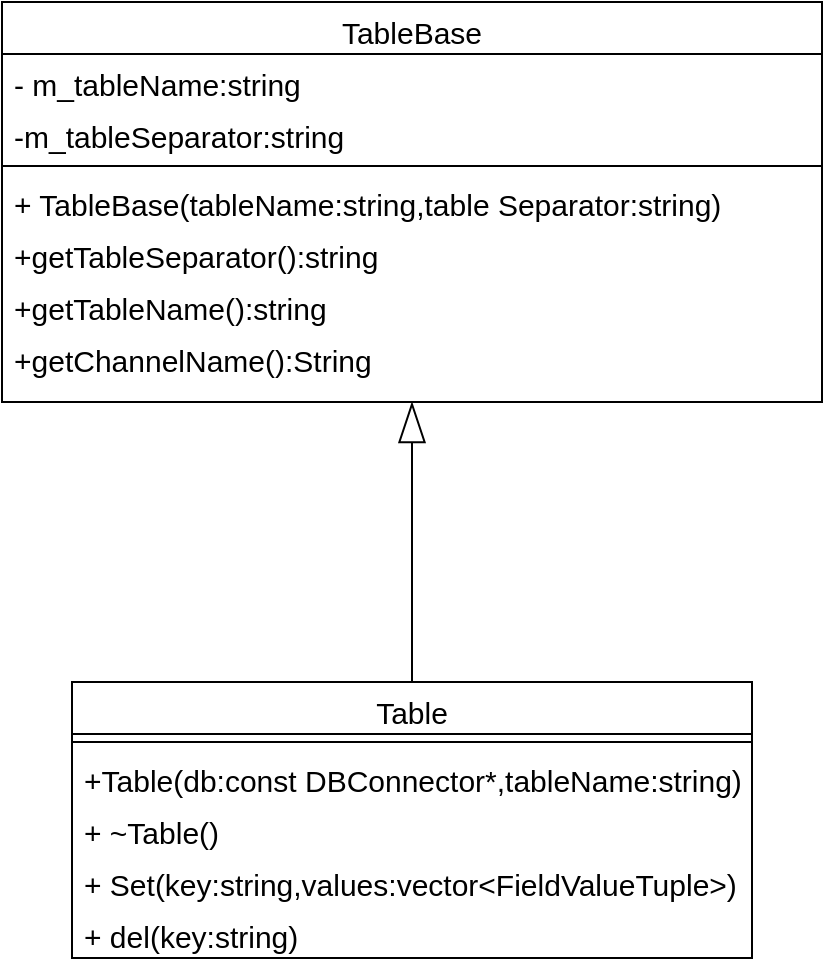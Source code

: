 <mxfile version="21.6.6" type="github">
  <diagram id="C5RBs43oDa-KdzZeNtuy" name="Page-1">
    <mxGraphModel dx="869" dy="848" grid="1" gridSize="10" guides="1" tooltips="1" connect="1" arrows="1" fold="1" page="1" pageScale="1" pageWidth="827" pageHeight="1169" math="0" shadow="0">
      <root>
        <mxCell id="WIyWlLk6GJQsqaUBKTNV-0" />
        <mxCell id="WIyWlLk6GJQsqaUBKTNV-1" parent="WIyWlLk6GJQsqaUBKTNV-0" />
        <mxCell id="RsIIp7DNy85xj8DGO67I-0" value="TableBase" style="swimlane;fontStyle=0;align=center;verticalAlign=top;childLayout=stackLayout;horizontal=1;startSize=26;horizontalStack=0;resizeParent=1;resizeLast=0;collapsible=1;marginBottom=0;rounded=0;shadow=0;strokeWidth=1;fontSize=15;" vertex="1" parent="WIyWlLk6GJQsqaUBKTNV-1">
          <mxGeometry x="220" y="120" width="410" height="200" as="geometry">
            <mxRectangle x="230" y="140" width="160" height="26" as="alternateBounds" />
          </mxGeometry>
        </mxCell>
        <mxCell id="RsIIp7DNy85xj8DGO67I-1" value="- m_tableName:string" style="text;align=left;verticalAlign=top;spacingLeft=4;spacingRight=4;overflow=hidden;rotatable=0;points=[[0,0.5],[1,0.5]];portConstraint=eastwest;fontSize=15;" vertex="1" parent="RsIIp7DNy85xj8DGO67I-0">
          <mxGeometry y="26" width="410" height="26" as="geometry" />
        </mxCell>
        <mxCell id="RsIIp7DNy85xj8DGO67I-2" value="-m_tableSeparator:string" style="text;align=left;verticalAlign=top;spacingLeft=4;spacingRight=4;overflow=hidden;rotatable=0;points=[[0,0.5],[1,0.5]];portConstraint=eastwest;rounded=0;shadow=0;html=0;fontSize=15;" vertex="1" parent="RsIIp7DNy85xj8DGO67I-0">
          <mxGeometry y="52" width="410" height="26" as="geometry" />
        </mxCell>
        <mxCell id="RsIIp7DNy85xj8DGO67I-6" value="" style="line;html=1;strokeWidth=1;align=left;verticalAlign=middle;spacingTop=-1;spacingLeft=3;spacingRight=3;rotatable=0;labelPosition=right;points=[];portConstraint=eastwest;fontSize=15;" vertex="1" parent="RsIIp7DNy85xj8DGO67I-0">
          <mxGeometry y="78" width="410" height="8" as="geometry" />
        </mxCell>
        <mxCell id="RsIIp7DNy85xj8DGO67I-7" value="+ TableBase(tableName:string,table Separator:string)" style="text;align=left;verticalAlign=top;spacingLeft=4;spacingRight=4;overflow=hidden;rotatable=0;points=[[0,0.5],[1,0.5]];portConstraint=eastwest;rounded=0;shadow=0;html=0;fontSize=15;" vertex="1" parent="RsIIp7DNy85xj8DGO67I-0">
          <mxGeometry y="86" width="410" height="26" as="geometry" />
        </mxCell>
        <mxCell id="RsIIp7DNy85xj8DGO67I-8" value="+getTableSeparator():string" style="text;align=left;verticalAlign=top;spacingLeft=4;spacingRight=4;overflow=hidden;rotatable=0;points=[[0,0.5],[1,0.5]];portConstraint=eastwest;rounded=0;shadow=0;html=0;fontSize=15;" vertex="1" parent="RsIIp7DNy85xj8DGO67I-0">
          <mxGeometry y="112" width="410" height="26" as="geometry" />
        </mxCell>
        <mxCell id="RsIIp7DNy85xj8DGO67I-9" value="+getTableName():string" style="text;align=left;verticalAlign=top;spacingLeft=4;spacingRight=4;overflow=hidden;rotatable=0;points=[[0,0.5],[1,0.5]];portConstraint=eastwest;rounded=0;shadow=0;html=0;fontSize=15;" vertex="1" parent="RsIIp7DNy85xj8DGO67I-0">
          <mxGeometry y="138" width="410" height="26" as="geometry" />
        </mxCell>
        <mxCell id="RsIIp7DNy85xj8DGO67I-10" value="+getChannelName():String" style="text;align=left;verticalAlign=top;spacingLeft=4;spacingRight=4;overflow=hidden;rotatable=0;points=[[0,0.5],[1,0.5]];portConstraint=eastwest;rounded=0;shadow=0;html=0;fontSize=15;" vertex="1" parent="RsIIp7DNy85xj8DGO67I-0">
          <mxGeometry y="164" width="410" height="26" as="geometry" />
        </mxCell>
        <mxCell id="RsIIp7DNy85xj8DGO67I-24" value="Table" style="swimlane;fontStyle=0;align=center;verticalAlign=top;childLayout=stackLayout;horizontal=1;startSize=26;horizontalStack=0;resizeParent=1;resizeLast=0;collapsible=1;marginBottom=0;rounded=0;shadow=0;strokeWidth=1;fontSize=15;" vertex="1" parent="WIyWlLk6GJQsqaUBKTNV-1">
          <mxGeometry x="255" y="460" width="340" height="138" as="geometry">
            <mxRectangle x="130" y="380" width="160" height="26" as="alternateBounds" />
          </mxGeometry>
        </mxCell>
        <mxCell id="RsIIp7DNy85xj8DGO67I-25" value="" style="line;html=1;strokeWidth=1;align=left;verticalAlign=middle;spacingTop=-1;spacingLeft=3;spacingRight=3;rotatable=0;labelPosition=right;points=[];portConstraint=eastwest;fontSize=15;" vertex="1" parent="RsIIp7DNy85xj8DGO67I-24">
          <mxGeometry y="26" width="340" height="8" as="geometry" />
        </mxCell>
        <mxCell id="RsIIp7DNy85xj8DGO67I-26" value="+Table(db:const DBConnector*,tableName:string)" style="text;align=left;verticalAlign=top;spacingLeft=4;spacingRight=4;overflow=hidden;rotatable=0;points=[[0,0.5],[1,0.5]];portConstraint=eastwest;fontSize=15;" vertex="1" parent="RsIIp7DNy85xj8DGO67I-24">
          <mxGeometry y="34" width="340" height="26" as="geometry" />
        </mxCell>
        <mxCell id="RsIIp7DNy85xj8DGO67I-27" value="+ ~Table()" style="text;align=left;verticalAlign=top;spacingLeft=4;spacingRight=4;overflow=hidden;rotatable=0;points=[[0,0.5],[1,0.5]];portConstraint=eastwest;fontSize=15;" vertex="1" parent="RsIIp7DNy85xj8DGO67I-24">
          <mxGeometry y="60" width="340" height="26" as="geometry" />
        </mxCell>
        <mxCell id="RsIIp7DNy85xj8DGO67I-28" value="+ Set(key:string,values:vector&lt;FieldValueTuple&gt;)" style="text;align=left;verticalAlign=top;spacingLeft=4;spacingRight=4;overflow=hidden;rotatable=0;points=[[0,0.5],[1,0.5]];portConstraint=eastwest;fontSize=15;" vertex="1" parent="RsIIp7DNy85xj8DGO67I-24">
          <mxGeometry y="86" width="340" height="26" as="geometry" />
        </mxCell>
        <mxCell id="RsIIp7DNy85xj8DGO67I-29" value="+ del(key:string)" style="text;align=left;verticalAlign=top;spacingLeft=4;spacingRight=4;overflow=hidden;rotatable=0;points=[[0,0.5],[1,0.5]];portConstraint=eastwest;fontSize=15;" vertex="1" parent="RsIIp7DNy85xj8DGO67I-24">
          <mxGeometry y="112" width="340" height="26" as="geometry" />
        </mxCell>
        <mxCell id="RsIIp7DNy85xj8DGO67I-30" value="" style="endArrow=blockThin;html=1;rounded=0;entryX=0.5;entryY=1;entryDx=0;entryDy=0;exitX=0.5;exitY=0;exitDx=0;exitDy=0;endFill=0;strokeWidth=1;endSize=18;" edge="1" parent="WIyWlLk6GJQsqaUBKTNV-1" source="RsIIp7DNy85xj8DGO67I-24" target="RsIIp7DNy85xj8DGO67I-0">
          <mxGeometry width="50" height="50" relative="1" as="geometry">
            <mxPoint x="280" y="460" as="sourcePoint" />
            <mxPoint x="330" y="410" as="targetPoint" />
          </mxGeometry>
        </mxCell>
      </root>
    </mxGraphModel>
  </diagram>
</mxfile>
